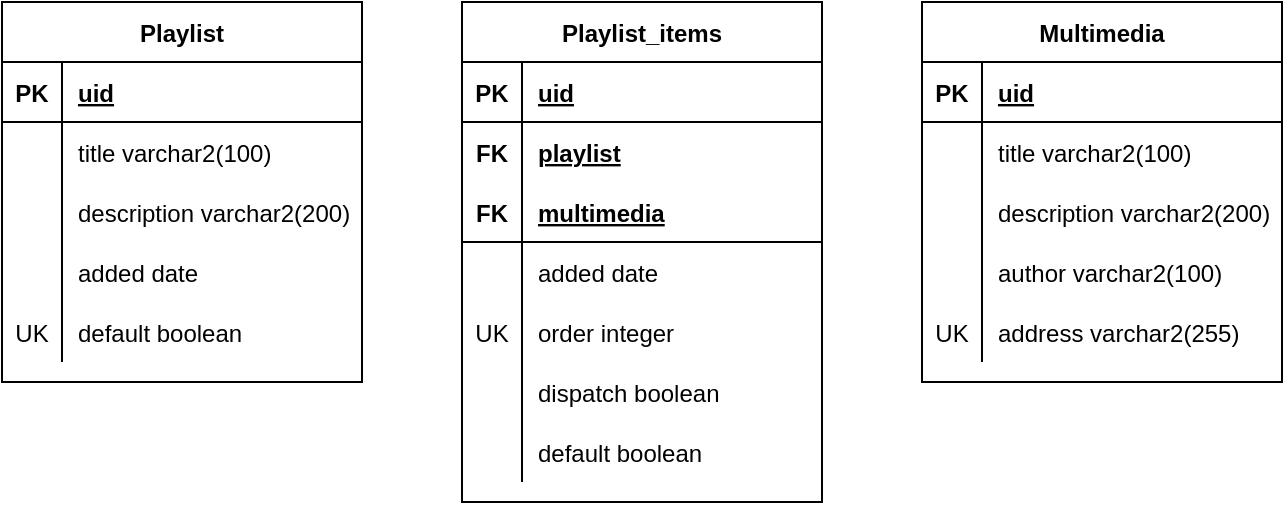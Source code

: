 <mxfile version="14.1.3" type="github">
  <diagram id="2oiG4GwA7B2tEsSHKiBY" name="Page-1">
    <mxGraphModel dx="1062" dy="594" grid="1" gridSize="10" guides="1" tooltips="1" connect="1" arrows="1" fold="1" page="1" pageScale="1" pageWidth="827" pageHeight="1169" math="0" shadow="0">
      <root>
        <mxCell id="0" />
        <mxCell id="1" parent="0" />
        <mxCell id="bj2nP-8tz9ByYkojcthF-1" value="Playlist" style="shape=table;startSize=30;container=1;collapsible=1;childLayout=tableLayout;fixedRows=1;rowLines=0;fontStyle=1;align=center;resizeLast=1;" vertex="1" parent="1">
          <mxGeometry x="50" y="390" width="180" height="190" as="geometry" />
        </mxCell>
        <mxCell id="bj2nP-8tz9ByYkojcthF-56" value="" style="shape=partialRectangle;collapsible=0;dropTarget=0;pointerEvents=0;fillColor=none;top=0;left=0;bottom=1;right=0;points=[[0,0.5],[1,0.5]];portConstraint=eastwest;" vertex="1" parent="bj2nP-8tz9ByYkojcthF-1">
          <mxGeometry y="30" width="180" height="30" as="geometry" />
        </mxCell>
        <mxCell id="bj2nP-8tz9ByYkojcthF-57" value="PK" style="shape=partialRectangle;connectable=0;fillColor=none;top=0;left=0;bottom=0;right=0;fontStyle=1;overflow=hidden;" vertex="1" parent="bj2nP-8tz9ByYkojcthF-56">
          <mxGeometry width="30" height="30" as="geometry" />
        </mxCell>
        <mxCell id="bj2nP-8tz9ByYkojcthF-58" value="uid" style="shape=partialRectangle;connectable=0;fillColor=none;top=0;left=0;bottom=0;right=0;align=left;spacingLeft=6;fontStyle=5;overflow=hidden;" vertex="1" parent="bj2nP-8tz9ByYkojcthF-56">
          <mxGeometry x="30" width="150" height="30" as="geometry" />
        </mxCell>
        <mxCell id="bj2nP-8tz9ByYkojcthF-110" value="" style="shape=partialRectangle;collapsible=0;dropTarget=0;pointerEvents=0;fillColor=none;top=0;left=0;bottom=0;right=0;points=[[0,0.5],[1,0.5]];portConstraint=eastwest;" vertex="1" parent="bj2nP-8tz9ByYkojcthF-1">
          <mxGeometry y="60" width="180" height="30" as="geometry" />
        </mxCell>
        <mxCell id="bj2nP-8tz9ByYkojcthF-111" value="" style="shape=partialRectangle;connectable=0;fillColor=none;top=0;left=0;bottom=0;right=0;editable=1;overflow=hidden;" vertex="1" parent="bj2nP-8tz9ByYkojcthF-110">
          <mxGeometry width="30" height="30" as="geometry" />
        </mxCell>
        <mxCell id="bj2nP-8tz9ByYkojcthF-112" value="title varchar2(100)" style="shape=partialRectangle;connectable=0;fillColor=none;top=0;left=0;bottom=0;right=0;align=left;spacingLeft=6;overflow=hidden;" vertex="1" parent="bj2nP-8tz9ByYkojcthF-110">
          <mxGeometry x="30" width="150" height="30" as="geometry" />
        </mxCell>
        <mxCell id="bj2nP-8tz9ByYkojcthF-107" value="" style="shape=partialRectangle;collapsible=0;dropTarget=0;pointerEvents=0;fillColor=none;top=0;left=0;bottom=0;right=0;points=[[0,0.5],[1,0.5]];portConstraint=eastwest;" vertex="1" parent="bj2nP-8tz9ByYkojcthF-1">
          <mxGeometry y="90" width="180" height="30" as="geometry" />
        </mxCell>
        <mxCell id="bj2nP-8tz9ByYkojcthF-108" value="" style="shape=partialRectangle;connectable=0;fillColor=none;top=0;left=0;bottom=0;right=0;editable=1;overflow=hidden;" vertex="1" parent="bj2nP-8tz9ByYkojcthF-107">
          <mxGeometry width="30" height="30" as="geometry" />
        </mxCell>
        <mxCell id="bj2nP-8tz9ByYkojcthF-109" value="description varchar2(200)" style="shape=partialRectangle;connectable=0;fillColor=none;top=0;left=0;bottom=0;right=0;align=left;spacingLeft=6;overflow=hidden;" vertex="1" parent="bj2nP-8tz9ByYkojcthF-107">
          <mxGeometry x="30" width="150" height="30" as="geometry" />
        </mxCell>
        <mxCell id="bj2nP-8tz9ByYkojcthF-8" value="" style="shape=partialRectangle;collapsible=0;dropTarget=0;pointerEvents=0;fillColor=none;top=0;left=0;bottom=0;right=0;points=[[0,0.5],[1,0.5]];portConstraint=eastwest;" vertex="1" parent="bj2nP-8tz9ByYkojcthF-1">
          <mxGeometry y="120" width="180" height="30" as="geometry" />
        </mxCell>
        <mxCell id="bj2nP-8tz9ByYkojcthF-9" value="" style="shape=partialRectangle;connectable=0;fillColor=none;top=0;left=0;bottom=0;right=0;editable=1;overflow=hidden;" vertex="1" parent="bj2nP-8tz9ByYkojcthF-8">
          <mxGeometry width="30" height="30" as="geometry" />
        </mxCell>
        <mxCell id="bj2nP-8tz9ByYkojcthF-10" value="added date" style="shape=partialRectangle;connectable=0;fillColor=none;top=0;left=0;bottom=0;right=0;align=left;spacingLeft=6;overflow=hidden;" vertex="1" parent="bj2nP-8tz9ByYkojcthF-8">
          <mxGeometry x="30" width="150" height="30" as="geometry" />
        </mxCell>
        <mxCell id="bj2nP-8tz9ByYkojcthF-11" value="" style="shape=partialRectangle;collapsible=0;dropTarget=0;pointerEvents=0;fillColor=none;top=0;left=0;bottom=0;right=0;points=[[0,0.5],[1,0.5]];portConstraint=eastwest;" vertex="1" parent="bj2nP-8tz9ByYkojcthF-1">
          <mxGeometry y="150" width="180" height="30" as="geometry" />
        </mxCell>
        <mxCell id="bj2nP-8tz9ByYkojcthF-12" value="UK" style="shape=partialRectangle;connectable=0;fillColor=none;top=0;left=0;bottom=0;right=0;editable=1;overflow=hidden;" vertex="1" parent="bj2nP-8tz9ByYkojcthF-11">
          <mxGeometry width="30" height="30" as="geometry" />
        </mxCell>
        <mxCell id="bj2nP-8tz9ByYkojcthF-13" value="default boolean" style="shape=partialRectangle;connectable=0;fillColor=none;top=0;left=0;bottom=0;right=0;align=left;spacingLeft=6;overflow=hidden;" vertex="1" parent="bj2nP-8tz9ByYkojcthF-11">
          <mxGeometry x="30" width="150" height="30" as="geometry" />
        </mxCell>
        <mxCell id="bj2nP-8tz9ByYkojcthF-27" value="Multimedia" style="shape=table;startSize=30;container=1;collapsible=1;childLayout=tableLayout;fixedRows=1;rowLines=0;fontStyle=1;align=center;resizeLast=1;" vertex="1" parent="1">
          <mxGeometry x="510" y="390" width="180" height="190" as="geometry" />
        </mxCell>
        <mxCell id="bj2nP-8tz9ByYkojcthF-28" value="" style="shape=partialRectangle;collapsible=0;dropTarget=0;pointerEvents=0;fillColor=none;top=0;left=0;bottom=1;right=0;points=[[0,0.5],[1,0.5]];portConstraint=eastwest;" vertex="1" parent="bj2nP-8tz9ByYkojcthF-27">
          <mxGeometry y="30" width="180" height="30" as="geometry" />
        </mxCell>
        <mxCell id="bj2nP-8tz9ByYkojcthF-29" value="PK" style="shape=partialRectangle;connectable=0;fillColor=none;top=0;left=0;bottom=0;right=0;fontStyle=1;overflow=hidden;" vertex="1" parent="bj2nP-8tz9ByYkojcthF-28">
          <mxGeometry width="30" height="30" as="geometry" />
        </mxCell>
        <mxCell id="bj2nP-8tz9ByYkojcthF-30" value="uid" style="shape=partialRectangle;connectable=0;fillColor=none;top=0;left=0;bottom=0;right=0;align=left;spacingLeft=6;fontStyle=5;overflow=hidden;" vertex="1" parent="bj2nP-8tz9ByYkojcthF-28">
          <mxGeometry x="30" width="150" height="30" as="geometry" />
        </mxCell>
        <mxCell id="bj2nP-8tz9ByYkojcthF-31" value="" style="shape=partialRectangle;collapsible=0;dropTarget=0;pointerEvents=0;fillColor=none;top=0;left=0;bottom=0;right=0;points=[[0,0.5],[1,0.5]];portConstraint=eastwest;" vertex="1" parent="bj2nP-8tz9ByYkojcthF-27">
          <mxGeometry y="60" width="180" height="30" as="geometry" />
        </mxCell>
        <mxCell id="bj2nP-8tz9ByYkojcthF-32" value="" style="shape=partialRectangle;connectable=0;fillColor=none;top=0;left=0;bottom=0;right=0;editable=1;overflow=hidden;" vertex="1" parent="bj2nP-8tz9ByYkojcthF-31">
          <mxGeometry width="30" height="30" as="geometry" />
        </mxCell>
        <mxCell id="bj2nP-8tz9ByYkojcthF-33" value="title varchar2(100)" style="shape=partialRectangle;connectable=0;fillColor=none;top=0;left=0;bottom=0;right=0;align=left;spacingLeft=6;overflow=hidden;" vertex="1" parent="bj2nP-8tz9ByYkojcthF-31">
          <mxGeometry x="30" width="150" height="30" as="geometry" />
        </mxCell>
        <mxCell id="bj2nP-8tz9ByYkojcthF-34" value="" style="shape=partialRectangle;collapsible=0;dropTarget=0;pointerEvents=0;fillColor=none;top=0;left=0;bottom=0;right=0;points=[[0,0.5],[1,0.5]];portConstraint=eastwest;" vertex="1" parent="bj2nP-8tz9ByYkojcthF-27">
          <mxGeometry y="90" width="180" height="30" as="geometry" />
        </mxCell>
        <mxCell id="bj2nP-8tz9ByYkojcthF-35" value="" style="shape=partialRectangle;connectable=0;fillColor=none;top=0;left=0;bottom=0;right=0;editable=1;overflow=hidden;" vertex="1" parent="bj2nP-8tz9ByYkojcthF-34">
          <mxGeometry width="30" height="30" as="geometry" />
        </mxCell>
        <mxCell id="bj2nP-8tz9ByYkojcthF-36" value="description varchar2(200)" style="shape=partialRectangle;connectable=0;fillColor=none;top=0;left=0;bottom=0;right=0;align=left;spacingLeft=6;overflow=hidden;" vertex="1" parent="bj2nP-8tz9ByYkojcthF-34">
          <mxGeometry x="30" width="150" height="30" as="geometry" />
        </mxCell>
        <mxCell id="bj2nP-8tz9ByYkojcthF-37" value="" style="shape=partialRectangle;collapsible=0;dropTarget=0;pointerEvents=0;fillColor=none;top=0;left=0;bottom=0;right=0;points=[[0,0.5],[1,0.5]];portConstraint=eastwest;" vertex="1" parent="bj2nP-8tz9ByYkojcthF-27">
          <mxGeometry y="120" width="180" height="30" as="geometry" />
        </mxCell>
        <mxCell id="bj2nP-8tz9ByYkojcthF-38" value="" style="shape=partialRectangle;connectable=0;fillColor=none;top=0;left=0;bottom=0;right=0;editable=1;overflow=hidden;" vertex="1" parent="bj2nP-8tz9ByYkojcthF-37">
          <mxGeometry width="30" height="30" as="geometry" />
        </mxCell>
        <mxCell id="bj2nP-8tz9ByYkojcthF-39" value="author varchar2(100)" style="shape=partialRectangle;connectable=0;fillColor=none;top=0;left=0;bottom=0;right=0;align=left;spacingLeft=6;overflow=hidden;" vertex="1" parent="bj2nP-8tz9ByYkojcthF-37">
          <mxGeometry x="30" width="150" height="30" as="geometry" />
        </mxCell>
        <mxCell id="bj2nP-8tz9ByYkojcthF-53" value="" style="shape=partialRectangle;collapsible=0;dropTarget=0;pointerEvents=0;fillColor=none;top=0;left=0;bottom=0;right=0;points=[[0,0.5],[1,0.5]];portConstraint=eastwest;" vertex="1" parent="bj2nP-8tz9ByYkojcthF-27">
          <mxGeometry y="150" width="180" height="30" as="geometry" />
        </mxCell>
        <mxCell id="bj2nP-8tz9ByYkojcthF-54" value="UK" style="shape=partialRectangle;connectable=0;fillColor=none;top=0;left=0;bottom=0;right=0;editable=1;overflow=hidden;" vertex="1" parent="bj2nP-8tz9ByYkojcthF-53">
          <mxGeometry width="30" height="30" as="geometry" />
        </mxCell>
        <mxCell id="bj2nP-8tz9ByYkojcthF-55" value="address varchar2(255)" style="shape=partialRectangle;connectable=0;fillColor=none;top=0;left=0;bottom=0;right=0;align=left;spacingLeft=6;overflow=hidden;" vertex="1" parent="bj2nP-8tz9ByYkojcthF-53">
          <mxGeometry x="30" width="150" height="30" as="geometry" />
        </mxCell>
        <mxCell id="bj2nP-8tz9ByYkojcthF-65" value="Playlist_items" style="shape=table;startSize=30;container=1;collapsible=1;childLayout=tableLayout;fixedRows=1;rowLines=0;fontStyle=1;align=center;resizeLast=1;" vertex="1" parent="1">
          <mxGeometry x="280" y="390" width="180" height="250" as="geometry" />
        </mxCell>
        <mxCell id="bj2nP-8tz9ByYkojcthF-66" value="" style="shape=partialRectangle;collapsible=0;dropTarget=0;pointerEvents=0;fillColor=none;top=0;left=0;bottom=1;right=0;points=[[0,0.5],[1,0.5]];portConstraint=eastwest;" vertex="1" parent="bj2nP-8tz9ByYkojcthF-65">
          <mxGeometry y="30" width="180" height="30" as="geometry" />
        </mxCell>
        <mxCell id="bj2nP-8tz9ByYkojcthF-67" value="PK" style="shape=partialRectangle;connectable=0;fillColor=none;top=0;left=0;bottom=0;right=0;fontStyle=1;overflow=hidden;" vertex="1" parent="bj2nP-8tz9ByYkojcthF-66">
          <mxGeometry width="30" height="30" as="geometry" />
        </mxCell>
        <mxCell id="bj2nP-8tz9ByYkojcthF-68" value="uid" style="shape=partialRectangle;connectable=0;fillColor=none;top=0;left=0;bottom=0;right=0;align=left;spacingLeft=6;fontStyle=5;overflow=hidden;" vertex="1" parent="bj2nP-8tz9ByYkojcthF-66">
          <mxGeometry x="30" width="150" height="30" as="geometry" />
        </mxCell>
        <mxCell id="bj2nP-8tz9ByYkojcthF-104" value="" style="shape=partialRectangle;collapsible=0;dropTarget=0;pointerEvents=0;fillColor=none;top=0;left=0;bottom=0;right=0;points=[[0,0.5],[1,0.5]];portConstraint=eastwest;" vertex="1" parent="bj2nP-8tz9ByYkojcthF-65">
          <mxGeometry y="60" width="180" height="30" as="geometry" />
        </mxCell>
        <mxCell id="bj2nP-8tz9ByYkojcthF-105" value="FK" style="shape=partialRectangle;connectable=0;fillColor=none;top=0;left=0;bottom=0;right=0;fontStyle=1;overflow=hidden;" vertex="1" parent="bj2nP-8tz9ByYkojcthF-104">
          <mxGeometry width="30" height="30" as="geometry" />
        </mxCell>
        <mxCell id="bj2nP-8tz9ByYkojcthF-106" value="playlist" style="shape=partialRectangle;connectable=0;fillColor=none;top=0;left=0;bottom=0;right=0;align=left;spacingLeft=6;fontStyle=5;overflow=hidden;" vertex="1" parent="bj2nP-8tz9ByYkojcthF-104">
          <mxGeometry x="30" width="150" height="30" as="geometry" />
        </mxCell>
        <mxCell id="bj2nP-8tz9ByYkojcthF-69" value="" style="shape=partialRectangle;collapsible=0;dropTarget=0;pointerEvents=0;fillColor=none;top=0;left=0;bottom=1;right=0;points=[[0,0.5],[1,0.5]];portConstraint=eastwest;" vertex="1" parent="bj2nP-8tz9ByYkojcthF-65">
          <mxGeometry y="90" width="180" height="30" as="geometry" />
        </mxCell>
        <mxCell id="bj2nP-8tz9ByYkojcthF-70" value="FK" style="shape=partialRectangle;connectable=0;fillColor=none;top=0;left=0;bottom=0;right=0;fontStyle=1;overflow=hidden;" vertex="1" parent="bj2nP-8tz9ByYkojcthF-69">
          <mxGeometry width="30" height="30" as="geometry" />
        </mxCell>
        <mxCell id="bj2nP-8tz9ByYkojcthF-71" value="multimedia" style="shape=partialRectangle;connectable=0;fillColor=none;top=0;left=0;bottom=0;right=0;align=left;spacingLeft=6;fontStyle=5;overflow=hidden;" vertex="1" parent="bj2nP-8tz9ByYkojcthF-69">
          <mxGeometry x="30" width="150" height="30" as="geometry" />
        </mxCell>
        <mxCell id="bj2nP-8tz9ByYkojcthF-72" value="" style="shape=partialRectangle;collapsible=0;dropTarget=0;pointerEvents=0;fillColor=none;top=0;left=0;bottom=0;right=0;points=[[0,0.5],[1,0.5]];portConstraint=eastwest;" vertex="1" parent="bj2nP-8tz9ByYkojcthF-65">
          <mxGeometry y="120" width="180" height="30" as="geometry" />
        </mxCell>
        <mxCell id="bj2nP-8tz9ByYkojcthF-73" value="" style="shape=partialRectangle;connectable=0;fillColor=none;top=0;left=0;bottom=0;right=0;editable=1;overflow=hidden;" vertex="1" parent="bj2nP-8tz9ByYkojcthF-72">
          <mxGeometry width="30" height="30" as="geometry" />
        </mxCell>
        <mxCell id="bj2nP-8tz9ByYkojcthF-74" value="added date" style="shape=partialRectangle;connectable=0;fillColor=none;top=0;left=0;bottom=0;right=0;align=left;spacingLeft=6;overflow=hidden;" vertex="1" parent="bj2nP-8tz9ByYkojcthF-72">
          <mxGeometry x="30" width="150" height="30" as="geometry" />
        </mxCell>
        <mxCell id="bj2nP-8tz9ByYkojcthF-75" value="" style="shape=partialRectangle;collapsible=0;dropTarget=0;pointerEvents=0;fillColor=none;top=0;left=0;bottom=0;right=0;points=[[0,0.5],[1,0.5]];portConstraint=eastwest;" vertex="1" parent="bj2nP-8tz9ByYkojcthF-65">
          <mxGeometry y="150" width="180" height="30" as="geometry" />
        </mxCell>
        <mxCell id="bj2nP-8tz9ByYkojcthF-76" value="UK" style="shape=partialRectangle;connectable=0;fillColor=none;top=0;left=0;bottom=0;right=0;editable=1;overflow=hidden;" vertex="1" parent="bj2nP-8tz9ByYkojcthF-75">
          <mxGeometry width="30" height="30" as="geometry" />
        </mxCell>
        <mxCell id="bj2nP-8tz9ByYkojcthF-77" value="order integer" style="shape=partialRectangle;connectable=0;fillColor=none;top=0;left=0;bottom=0;right=0;align=left;spacingLeft=6;overflow=hidden;" vertex="1" parent="bj2nP-8tz9ByYkojcthF-75">
          <mxGeometry x="30" width="150" height="30" as="geometry" />
        </mxCell>
        <mxCell id="bj2nP-8tz9ByYkojcthF-78" value="" style="shape=partialRectangle;collapsible=0;dropTarget=0;pointerEvents=0;fillColor=none;top=0;left=0;bottom=0;right=0;points=[[0,0.5],[1,0.5]];portConstraint=eastwest;" vertex="1" parent="bj2nP-8tz9ByYkojcthF-65">
          <mxGeometry y="180" width="180" height="30" as="geometry" />
        </mxCell>
        <mxCell id="bj2nP-8tz9ByYkojcthF-79" value="" style="shape=partialRectangle;connectable=0;fillColor=none;top=0;left=0;bottom=0;right=0;editable=1;overflow=hidden;" vertex="1" parent="bj2nP-8tz9ByYkojcthF-78">
          <mxGeometry width="30" height="30" as="geometry" />
        </mxCell>
        <mxCell id="bj2nP-8tz9ByYkojcthF-80" value="dispatch boolean" style="shape=partialRectangle;connectable=0;fillColor=none;top=0;left=0;bottom=0;right=0;align=left;spacingLeft=6;overflow=hidden;" vertex="1" parent="bj2nP-8tz9ByYkojcthF-78">
          <mxGeometry x="30" width="150" height="30" as="geometry" />
        </mxCell>
        <mxCell id="bj2nP-8tz9ByYkojcthF-81" value="" style="shape=partialRectangle;collapsible=0;dropTarget=0;pointerEvents=0;fillColor=none;top=0;left=0;bottom=0;right=0;points=[[0,0.5],[1,0.5]];portConstraint=eastwest;" vertex="1" parent="bj2nP-8tz9ByYkojcthF-65">
          <mxGeometry y="210" width="180" height="30" as="geometry" />
        </mxCell>
        <mxCell id="bj2nP-8tz9ByYkojcthF-82" value="" style="shape=partialRectangle;connectable=0;fillColor=none;top=0;left=0;bottom=0;right=0;editable=1;overflow=hidden;" vertex="1" parent="bj2nP-8tz9ByYkojcthF-81">
          <mxGeometry width="30" height="30" as="geometry" />
        </mxCell>
        <mxCell id="bj2nP-8tz9ByYkojcthF-83" value="default boolean" style="shape=partialRectangle;connectable=0;fillColor=none;top=0;left=0;bottom=0;right=0;align=left;spacingLeft=6;overflow=hidden;" vertex="1" parent="bj2nP-8tz9ByYkojcthF-81">
          <mxGeometry x="30" width="150" height="30" as="geometry" />
        </mxCell>
      </root>
    </mxGraphModel>
  </diagram>
</mxfile>
